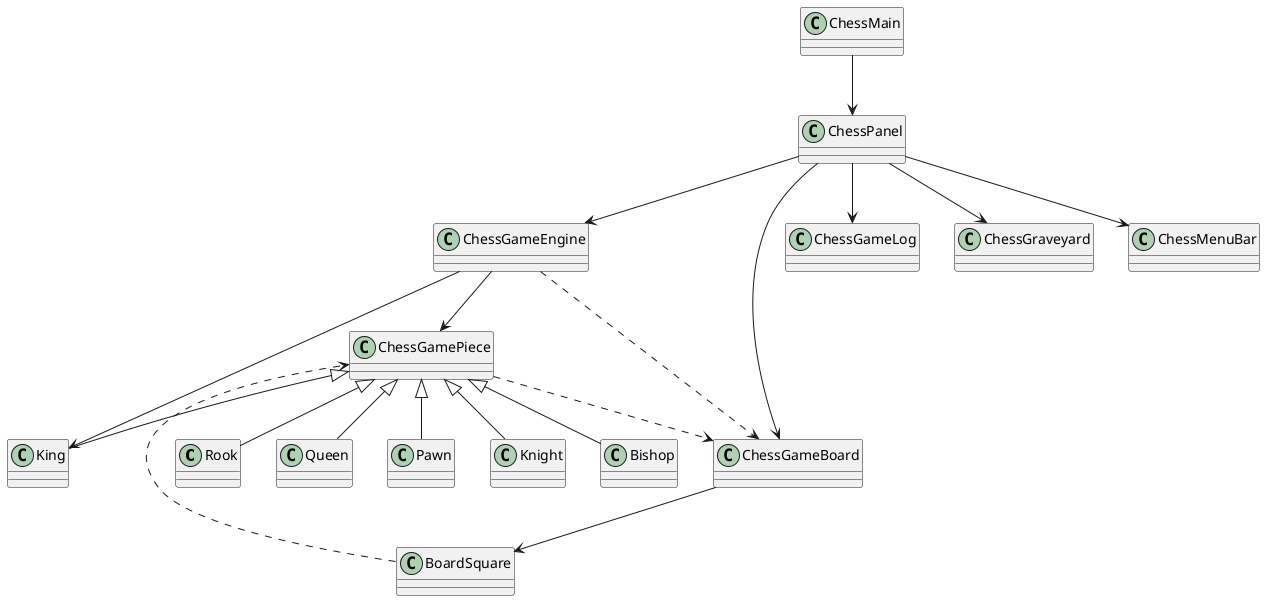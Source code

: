 @startuml
class Rook{}
class Queen{}
class Pawn{}
class Knight{}
class King{}
class Bishop{}
class BoardSquare{}
class ChessGameBoard{}
class ChessGameEngine{}
class ChessGameLog{}
class ChessGamePiece{}
class ChessGraveyard{}
class ChessPanel{}
class ChessMain{}
class ChessMenuBar

ChessMain --> ChessPanel

ChessPanel --> ChessMenuBar
ChessPanel --> ChessGameBoard
ChessPanel --> ChessGameLog
ChessPanel --> ChessGraveyard
ChessPanel --> ChessGameEngine

ChessGameEngine --> ChessGamePiece
ChessGameEngine ..> ChessGameBoard
ChessGameEngine --> King

ChessGamePiece ..> ChessGameBoard

BoardSquare ..> ChessGamePiece

ChessGamePiece <|-- King
ChessGamePiece <|-- Knight
ChessGamePiece <|-- Queen
ChessGamePiece <|-- Rook
ChessGamePiece <|-- Bishop
ChessGamePiece <|-- Pawn

ChessGameBoard --> BoardSquare
@enduml